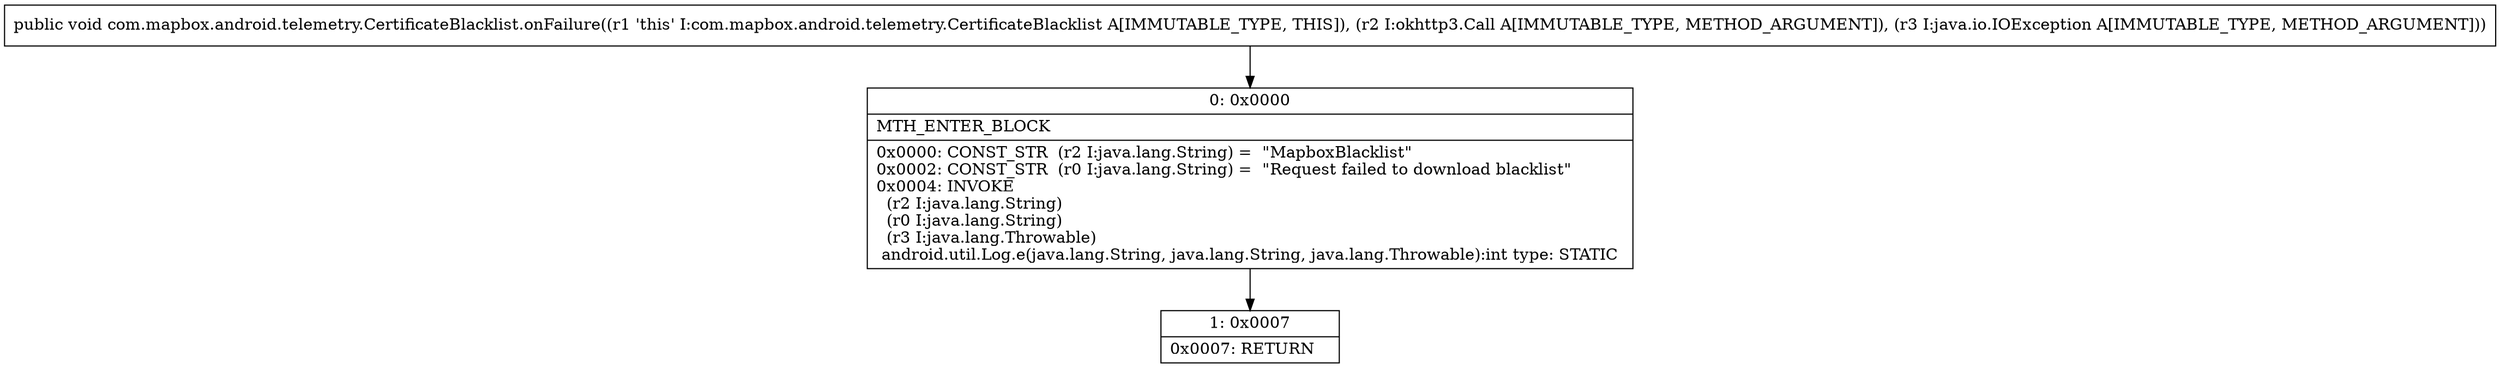 digraph "CFG forcom.mapbox.android.telemetry.CertificateBlacklist.onFailure(Lokhttp3\/Call;Ljava\/io\/IOException;)V" {
Node_0 [shape=record,label="{0\:\ 0x0000|MTH_ENTER_BLOCK\l|0x0000: CONST_STR  (r2 I:java.lang.String) =  \"MapboxBlacklist\" \l0x0002: CONST_STR  (r0 I:java.lang.String) =  \"Request failed to download blacklist\" \l0x0004: INVOKE  \l  (r2 I:java.lang.String)\l  (r0 I:java.lang.String)\l  (r3 I:java.lang.Throwable)\l android.util.Log.e(java.lang.String, java.lang.String, java.lang.Throwable):int type: STATIC \l}"];
Node_1 [shape=record,label="{1\:\ 0x0007|0x0007: RETURN   \l}"];
MethodNode[shape=record,label="{public void com.mapbox.android.telemetry.CertificateBlacklist.onFailure((r1 'this' I:com.mapbox.android.telemetry.CertificateBlacklist A[IMMUTABLE_TYPE, THIS]), (r2 I:okhttp3.Call A[IMMUTABLE_TYPE, METHOD_ARGUMENT]), (r3 I:java.io.IOException A[IMMUTABLE_TYPE, METHOD_ARGUMENT])) }"];
MethodNode -> Node_0;
Node_0 -> Node_1;
}


